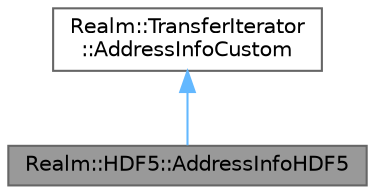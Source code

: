 digraph "Realm::HDF5::AddressInfoHDF5"
{
 // LATEX_PDF_SIZE
  bgcolor="transparent";
  edge [fontname=Helvetica,fontsize=10,labelfontname=Helvetica,labelfontsize=10];
  node [fontname=Helvetica,fontsize=10,shape=box,height=0.2,width=0.4];
  Node1 [id="Node000001",label="Realm::HDF5::AddressInfoHDF5",height=0.2,width=0.4,color="gray40", fillcolor="grey60", style="filled", fontcolor="black",tooltip=" "];
  Node2 -> Node1 [id="edge1_Node000001_Node000002",dir="back",color="steelblue1",style="solid",tooltip=" "];
  Node2 [id="Node000002",label="Realm::TransferIterator\l::AddressInfoCustom",height=0.2,width=0.4,color="gray40", fillcolor="white", style="filled",URL="$classRealm_1_1TransferIterator_1_1AddressInfoCustom.html",tooltip=" "];
}
